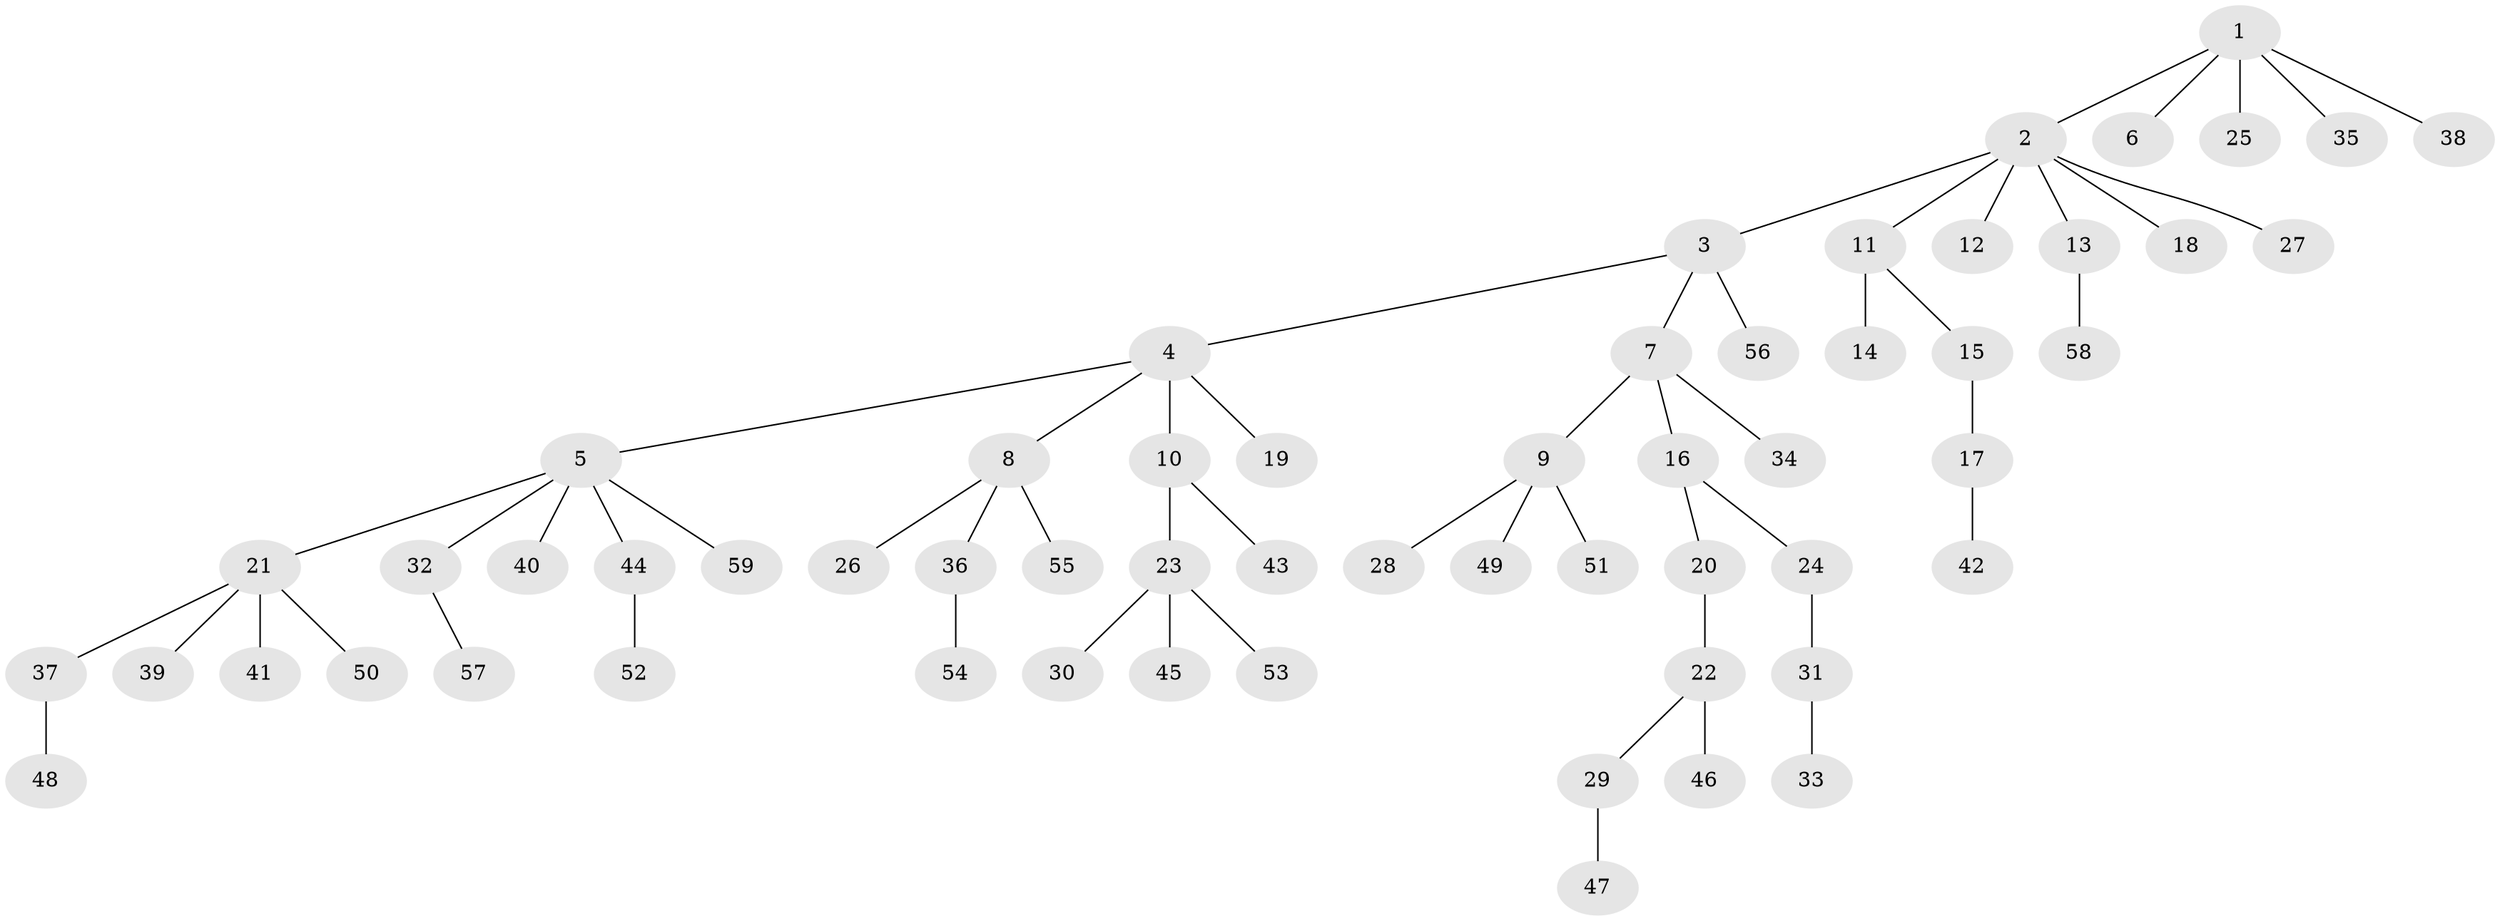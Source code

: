 // Generated by graph-tools (version 1.1) at 2025/52/03/09/25 04:52:39]
// undirected, 59 vertices, 58 edges
graph export_dot {
graph [start="1"]
  node [color=gray90,style=filled];
  1;
  2;
  3;
  4;
  5;
  6;
  7;
  8;
  9;
  10;
  11;
  12;
  13;
  14;
  15;
  16;
  17;
  18;
  19;
  20;
  21;
  22;
  23;
  24;
  25;
  26;
  27;
  28;
  29;
  30;
  31;
  32;
  33;
  34;
  35;
  36;
  37;
  38;
  39;
  40;
  41;
  42;
  43;
  44;
  45;
  46;
  47;
  48;
  49;
  50;
  51;
  52;
  53;
  54;
  55;
  56;
  57;
  58;
  59;
  1 -- 2;
  1 -- 6;
  1 -- 25;
  1 -- 35;
  1 -- 38;
  2 -- 3;
  2 -- 11;
  2 -- 12;
  2 -- 13;
  2 -- 18;
  2 -- 27;
  3 -- 4;
  3 -- 7;
  3 -- 56;
  4 -- 5;
  4 -- 8;
  4 -- 10;
  4 -- 19;
  5 -- 21;
  5 -- 32;
  5 -- 40;
  5 -- 44;
  5 -- 59;
  7 -- 9;
  7 -- 16;
  7 -- 34;
  8 -- 26;
  8 -- 36;
  8 -- 55;
  9 -- 28;
  9 -- 49;
  9 -- 51;
  10 -- 23;
  10 -- 43;
  11 -- 14;
  11 -- 15;
  13 -- 58;
  15 -- 17;
  16 -- 20;
  16 -- 24;
  17 -- 42;
  20 -- 22;
  21 -- 37;
  21 -- 39;
  21 -- 41;
  21 -- 50;
  22 -- 29;
  22 -- 46;
  23 -- 30;
  23 -- 45;
  23 -- 53;
  24 -- 31;
  29 -- 47;
  31 -- 33;
  32 -- 57;
  36 -- 54;
  37 -- 48;
  44 -- 52;
}
